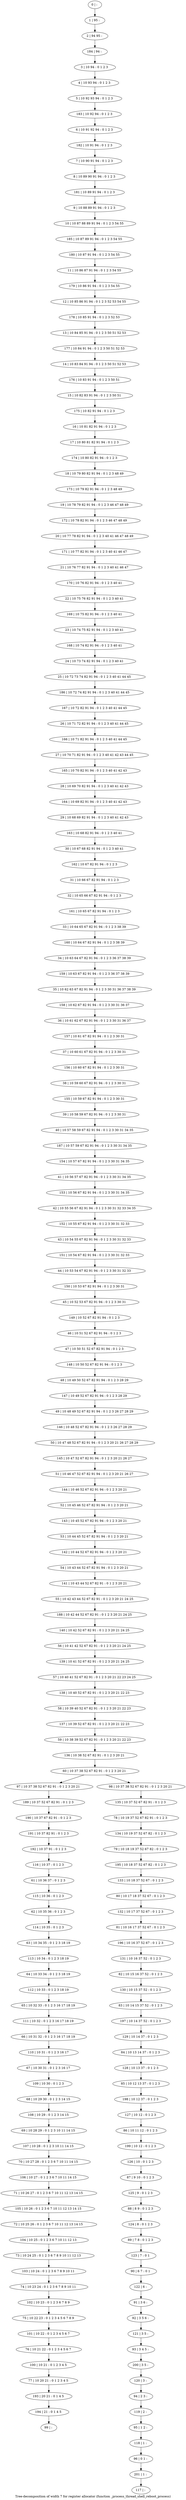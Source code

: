 digraph G {
graph [label="Tree-decomposition of width 7 for register allocator (function _process_thread_shell_reboot_process)"]
0[label="0 | : "];
1[label="1 | 95 : "];
2[label="2 | 94 95 : "];
3[label="3 | 10 94 : 0 1 2 3 "];
4[label="4 | 10 93 94 : 0 1 2 3 "];
5[label="5 | 10 92 93 94 : 0 1 2 3 "];
6[label="6 | 10 91 92 94 : 0 1 2 3 "];
7[label="7 | 10 90 91 94 : 0 1 2 3 "];
8[label="8 | 10 89 90 91 94 : 0 1 2 3 "];
9[label="9 | 10 88 89 91 94 : 0 1 2 3 "];
10[label="10 | 10 87 88 89 91 94 : 0 1 2 3 54 55 "];
11[label="11 | 10 86 87 91 94 : 0 1 2 3 54 55 "];
12[label="12 | 10 85 86 91 94 : 0 1 2 3 52 53 54 55 "];
13[label="13 | 10 84 85 91 94 : 0 1 2 3 50 51 52 53 "];
14[label="14 | 10 83 84 91 94 : 0 1 2 3 50 51 52 53 "];
15[label="15 | 10 82 83 91 94 : 0 1 2 3 50 51 "];
16[label="16 | 10 81 82 91 94 : 0 1 2 3 "];
17[label="17 | 10 80 81 82 91 94 : 0 1 2 3 "];
18[label="18 | 10 79 80 82 91 94 : 0 1 2 3 48 49 "];
19[label="19 | 10 78 79 82 91 94 : 0 1 2 3 46 47 48 49 "];
20[label="20 | 10 77 78 82 91 94 : 0 1 2 3 40 41 46 47 48 49 "];
21[label="21 | 10 76 77 82 91 94 : 0 1 2 3 40 41 46 47 "];
22[label="22 | 10 75 76 82 91 94 : 0 1 2 3 40 41 "];
23[label="23 | 10 74 75 82 91 94 : 0 1 2 3 40 41 "];
24[label="24 | 10 73 74 82 91 94 : 0 1 2 3 40 41 "];
25[label="25 | 10 72 73 74 82 91 94 : 0 1 2 3 40 41 44 45 "];
26[label="26 | 10 71 72 82 91 94 : 0 1 2 3 40 41 44 45 "];
27[label="27 | 10 70 71 82 91 94 : 0 1 2 3 40 41 42 43 44 45 "];
28[label="28 | 10 69 70 82 91 94 : 0 1 2 3 40 41 42 43 "];
29[label="29 | 10 68 69 82 91 94 : 0 1 2 3 40 41 42 43 "];
30[label="30 | 10 67 68 82 91 94 : 0 1 2 3 40 41 "];
31[label="31 | 10 66 67 82 91 94 : 0 1 2 3 "];
32[label="32 | 10 65 66 67 82 91 94 : 0 1 2 3 "];
33[label="33 | 10 64 65 67 82 91 94 : 0 1 2 3 38 39 "];
34[label="34 | 10 63 64 67 82 91 94 : 0 1 2 3 36 37 38 39 "];
35[label="35 | 10 62 63 67 82 91 94 : 0 1 2 3 30 31 36 37 38 39 "];
36[label="36 | 10 61 62 67 82 91 94 : 0 1 2 3 30 31 36 37 "];
37[label="37 | 10 60 61 67 82 91 94 : 0 1 2 3 30 31 "];
38[label="38 | 10 59 60 67 82 91 94 : 0 1 2 3 30 31 "];
39[label="39 | 10 58 59 67 82 91 94 : 0 1 2 3 30 31 "];
40[label="40 | 10 57 58 59 67 82 91 94 : 0 1 2 3 30 31 34 35 "];
41[label="41 | 10 56 57 67 82 91 94 : 0 1 2 3 30 31 34 35 "];
42[label="42 | 10 55 56 67 82 91 94 : 0 1 2 3 30 31 32 33 34 35 "];
43[label="43 | 10 54 55 67 82 91 94 : 0 1 2 3 30 31 32 33 "];
44[label="44 | 10 53 54 67 82 91 94 : 0 1 2 3 30 31 32 33 "];
45[label="45 | 10 52 53 67 82 91 94 : 0 1 2 3 30 31 "];
46[label="46 | 10 51 52 67 82 91 94 : 0 1 2 3 "];
47[label="47 | 10 50 51 52 67 82 91 94 : 0 1 2 3 "];
48[label="48 | 10 49 50 52 67 82 91 94 : 0 1 2 3 28 29 "];
49[label="49 | 10 48 49 52 67 82 91 94 : 0 1 2 3 26 27 28 29 "];
50[label="50 | 10 47 48 52 67 82 91 94 : 0 1 2 3 20 21 26 27 28 29 "];
51[label="51 | 10 46 47 52 67 82 91 94 : 0 1 2 3 20 21 26 27 "];
52[label="52 | 10 45 46 52 67 82 91 94 : 0 1 2 3 20 21 "];
53[label="53 | 10 44 45 52 67 82 91 94 : 0 1 2 3 20 21 "];
54[label="54 | 10 43 44 52 67 82 91 94 : 0 1 2 3 20 21 "];
55[label="55 | 10 42 43 44 52 67 82 91 : 0 1 2 3 20 21 24 25 "];
56[label="56 | 10 41 42 52 67 82 91 : 0 1 2 3 20 21 24 25 "];
57[label="57 | 10 40 41 52 67 82 91 : 0 1 2 3 20 21 22 23 24 25 "];
58[label="58 | 10 39 40 52 67 82 91 : 0 1 2 3 20 21 22 23 "];
59[label="59 | 10 38 39 52 67 82 91 : 0 1 2 3 20 21 22 23 "];
60[label="60 | 10 37 38 52 67 82 91 : 0 1 2 3 20 21 "];
61[label="61 | 10 36 37 : 0 1 2 3 "];
62[label="62 | 10 35 36 : 0 1 2 3 "];
63[label="63 | 10 34 35 : 0 1 2 3 18 19 "];
64[label="64 | 10 33 34 : 0 1 2 3 18 19 "];
65[label="65 | 10 32 33 : 0 1 2 3 16 17 18 19 "];
66[label="66 | 10 31 32 : 0 1 2 3 16 17 18 19 "];
67[label="67 | 10 30 31 : 0 1 2 3 16 17 "];
68[label="68 | 10 29 30 : 0 1 2 3 14 15 "];
69[label="69 | 10 28 29 : 0 1 2 3 10 11 14 15 "];
70[label="70 | 10 27 28 : 0 1 2 3 6 7 10 11 14 15 "];
71[label="71 | 10 26 27 : 0 1 2 3 6 7 10 11 12 13 14 15 "];
72[label="72 | 10 25 26 : 0 1 2 3 6 7 10 11 12 13 14 15 "];
73[label="73 | 10 24 25 : 0 1 2 3 6 7 8 9 10 11 12 13 "];
74[label="74 | 10 23 24 : 0 1 2 3 6 7 8 9 10 11 "];
75[label="75 | 10 22 23 : 0 1 2 3 4 5 6 7 8 9 "];
76[label="76 | 10 21 22 : 0 1 2 3 4 5 6 7 "];
77[label="77 | 10 20 21 : 0 1 2 3 4 5 "];
78[label="78 | 10 19 37 52 67 82 91 : 0 1 2 3 "];
79[label="79 | 10 18 19 37 52 67 82 : 0 1 2 3 "];
80[label="80 | 10 17 18 37 52 67 : 0 1 2 3 "];
81[label="81 | 10 16 17 37 52 67 : 0 1 2 3 "];
82[label="82 | 10 15 16 37 52 : 0 1 2 3 "];
83[label="83 | 10 14 15 37 52 : 0 1 2 3 "];
84[label="84 | 10 13 14 37 : 0 1 2 3 "];
85[label="85 | 10 12 13 37 : 0 1 2 3 "];
86[label="86 | 10 11 12 : 0 1 2 3 "];
87[label="87 | 9 10 : 0 1 2 3 "];
88[label="88 | 8 9 : 0 1 2 3 "];
89[label="89 | 7 8 : 0 1 2 3 "];
90[label="90 | 6 7 : 0 1 "];
91[label="91 | 3 6 : "];
92[label="92 | 3 5 6 : "];
93[label="93 | 3 4 5 : "];
94[label="94 | 2 3 : "];
95[label="95 | 1 2 : "];
96[label="96 | 0 1 : "];
97[label="97 | 10 37 38 52 67 82 91 : 0 1 2 3 20 21 "];
98[label="98 | 10 37 38 52 67 82 91 : 0 1 2 3 20 21 "];
99[label="99 | : "];
100[label="100 | 10 21 : 0 1 2 3 4 5 "];
101[label="101 | 10 22 : 0 1 2 3 4 5 6 7 "];
102[label="102 | 10 23 : 0 1 2 3 6 7 8 9 "];
103[label="103 | 10 24 : 0 1 2 3 6 7 8 9 10 11 "];
104[label="104 | 10 25 : 0 1 2 3 6 7 10 11 12 13 "];
105[label="105 | 10 26 : 0 1 2 3 6 7 10 11 12 13 14 15 "];
106[label="106 | 10 27 : 0 1 2 3 6 7 10 11 14 15 "];
107[label="107 | 10 28 : 0 1 2 3 10 11 14 15 "];
108[label="108 | 10 29 : 0 1 2 3 14 15 "];
109[label="109 | 10 30 : 0 1 2 3 "];
110[label="110 | 10 31 : 0 1 2 3 16 17 "];
111[label="111 | 10 32 : 0 1 2 3 16 17 18 19 "];
112[label="112 | 10 33 : 0 1 2 3 18 19 "];
113[label="113 | 10 34 : 0 1 2 3 18 19 "];
114[label="114 | 10 35 : 0 1 2 3 "];
115[label="115 | 10 36 : 0 1 2 3 "];
116[label="116 | 10 37 : 0 1 2 3 "];
117[label="117 | : "];
118[label="118 | 1 : "];
119[label="119 | 2 : "];
120[label="120 | 3 : "];
121[label="121 | 3 5 : "];
122[label="122 | 6 : "];
123[label="123 | 7 : 0 1 "];
124[label="124 | 8 : 0 1 2 3 "];
125[label="125 | 9 : 0 1 2 3 "];
126[label="126 | 10 : 0 1 2 3 "];
127[label="127 | 10 12 : 0 1 2 3 "];
128[label="128 | 10 13 37 : 0 1 2 3 "];
129[label="129 | 10 14 37 : 0 1 2 3 "];
130[label="130 | 10 15 37 52 : 0 1 2 3 "];
131[label="131 | 10 16 37 52 : 0 1 2 3 "];
132[label="132 | 10 17 37 52 67 : 0 1 2 3 "];
133[label="133 | 10 18 37 52 67 : 0 1 2 3 "];
134[label="134 | 10 19 37 52 67 82 : 0 1 2 3 "];
135[label="135 | 10 37 52 67 82 91 : 0 1 2 3 "];
136[label="136 | 10 38 52 67 82 91 : 0 1 2 3 20 21 "];
137[label="137 | 10 39 52 67 82 91 : 0 1 2 3 20 21 22 23 "];
138[label="138 | 10 40 52 67 82 91 : 0 1 2 3 20 21 22 23 "];
139[label="139 | 10 41 52 67 82 91 : 0 1 2 3 20 21 24 25 "];
140[label="140 | 10 42 52 67 82 91 : 0 1 2 3 20 21 24 25 "];
141[label="141 | 10 43 44 52 67 82 91 : 0 1 2 3 20 21 "];
142[label="142 | 10 44 52 67 82 91 94 : 0 1 2 3 20 21 "];
143[label="143 | 10 45 52 67 82 91 94 : 0 1 2 3 20 21 "];
144[label="144 | 10 46 52 67 82 91 94 : 0 1 2 3 20 21 "];
145[label="145 | 10 47 52 67 82 91 94 : 0 1 2 3 20 21 26 27 "];
146[label="146 | 10 48 52 67 82 91 94 : 0 1 2 3 26 27 28 29 "];
147[label="147 | 10 49 52 67 82 91 94 : 0 1 2 3 28 29 "];
148[label="148 | 10 50 52 67 82 91 94 : 0 1 2 3 "];
149[label="149 | 10 52 67 82 91 94 : 0 1 2 3 "];
150[label="150 | 10 53 67 82 91 94 : 0 1 2 3 30 31 "];
151[label="151 | 10 54 67 82 91 94 : 0 1 2 3 30 31 32 33 "];
152[label="152 | 10 55 67 82 91 94 : 0 1 2 3 30 31 32 33 "];
153[label="153 | 10 56 67 82 91 94 : 0 1 2 3 30 31 34 35 "];
154[label="154 | 10 57 67 82 91 94 : 0 1 2 3 30 31 34 35 "];
155[label="155 | 10 59 67 82 91 94 : 0 1 2 3 30 31 "];
156[label="156 | 10 60 67 82 91 94 : 0 1 2 3 30 31 "];
157[label="157 | 10 61 67 82 91 94 : 0 1 2 3 30 31 "];
158[label="158 | 10 62 67 82 91 94 : 0 1 2 3 30 31 36 37 "];
159[label="159 | 10 63 67 82 91 94 : 0 1 2 3 36 37 38 39 "];
160[label="160 | 10 64 67 82 91 94 : 0 1 2 3 38 39 "];
161[label="161 | 10 65 67 82 91 94 : 0 1 2 3 "];
162[label="162 | 10 67 82 91 94 : 0 1 2 3 "];
163[label="163 | 10 68 82 91 94 : 0 1 2 3 40 41 "];
164[label="164 | 10 69 82 91 94 : 0 1 2 3 40 41 42 43 "];
165[label="165 | 10 70 82 91 94 : 0 1 2 3 40 41 42 43 "];
166[label="166 | 10 71 82 91 94 : 0 1 2 3 40 41 44 45 "];
167[label="167 | 10 72 82 91 94 : 0 1 2 3 40 41 44 45 "];
168[label="168 | 10 74 82 91 94 : 0 1 2 3 40 41 "];
169[label="169 | 10 75 82 91 94 : 0 1 2 3 40 41 "];
170[label="170 | 10 76 82 91 94 : 0 1 2 3 40 41 "];
171[label="171 | 10 77 82 91 94 : 0 1 2 3 40 41 46 47 "];
172[label="172 | 10 78 82 91 94 : 0 1 2 3 46 47 48 49 "];
173[label="173 | 10 79 82 91 94 : 0 1 2 3 48 49 "];
174[label="174 | 10 80 82 91 94 : 0 1 2 3 "];
175[label="175 | 10 82 91 94 : 0 1 2 3 "];
176[label="176 | 10 83 91 94 : 0 1 2 3 50 51 "];
177[label="177 | 10 84 91 94 : 0 1 2 3 50 51 52 53 "];
178[label="178 | 10 85 91 94 : 0 1 2 3 52 53 "];
179[label="179 | 10 86 91 94 : 0 1 2 3 54 55 "];
180[label="180 | 10 87 91 94 : 0 1 2 3 54 55 "];
181[label="181 | 10 89 91 94 : 0 1 2 3 "];
182[label="182 | 10 91 94 : 0 1 2 3 "];
183[label="183 | 10 92 94 : 0 1 2 3 "];
184[label="184 | 94 : "];
185[label="185 | 10 87 89 91 94 : 0 1 2 3 54 55 "];
186[label="186 | 10 72 74 82 91 94 : 0 1 2 3 40 41 44 45 "];
187[label="187 | 10 57 59 67 82 91 94 : 0 1 2 3 30 31 34 35 "];
188[label="188 | 10 42 44 52 67 82 91 : 0 1 2 3 20 21 24 25 "];
189[label="189 | 10 37 52 67 82 91 : 0 1 2 3 "];
190[label="190 | 10 37 67 82 91 : 0 1 2 3 "];
191[label="191 | 10 37 82 91 : 0 1 2 3 "];
192[label="192 | 10 37 91 : 0 1 2 3 "];
193[label="193 | 20 21 : 0 1 4 5 "];
194[label="194 | 21 : 0 1 4 5 "];
195[label="195 | 10 18 37 52 67 82 : 0 1 2 3 "];
196[label="196 | 10 16 37 52 67 : 0 1 2 3 "];
197[label="197 | 10 14 37 52 : 0 1 2 3 "];
198[label="198 | 10 12 37 : 0 1 2 3 "];
199[label="199 | 10 12 : 0 1 2 3 "];
200[label="200 | 3 5 : "];
201[label="201 | 1 : "];
0->1 ;
1->2 ;
3->4 ;
4->5 ;
7->8 ;
9->10 ;
16->17 ;
24->25 ;
31->32 ;
39->40 ;
46->47 ;
91->92 ;
60->97 ;
60->98 ;
100->77 ;
76->100 ;
101->76 ;
75->101 ;
102->75 ;
74->102 ;
103->74 ;
73->103 ;
104->73 ;
72->104 ;
105->72 ;
71->105 ;
106->71 ;
70->106 ;
107->70 ;
69->107 ;
108->69 ;
68->108 ;
109->68 ;
67->109 ;
110->67 ;
66->110 ;
111->66 ;
65->111 ;
112->65 ;
64->112 ;
113->64 ;
63->113 ;
114->63 ;
62->114 ;
115->62 ;
61->115 ;
116->61 ;
118->96 ;
95->118 ;
119->95 ;
94->119 ;
120->94 ;
121->93 ;
92->121 ;
122->91 ;
90->122 ;
123->90 ;
89->123 ;
124->89 ;
88->124 ;
125->88 ;
87->125 ;
126->87 ;
127->86 ;
128->85 ;
84->128 ;
129->84 ;
130->83 ;
82->130 ;
131->82 ;
132->81 ;
80->132 ;
133->80 ;
134->79 ;
78->134 ;
135->78 ;
98->135 ;
136->60 ;
59->136 ;
137->59 ;
58->137 ;
138->58 ;
57->138 ;
139->57 ;
56->139 ;
140->56 ;
141->55 ;
54->141 ;
142->54 ;
53->142 ;
143->53 ;
52->143 ;
144->52 ;
51->144 ;
145->51 ;
50->145 ;
146->50 ;
49->146 ;
147->49 ;
48->147 ;
148->48 ;
47->148 ;
149->46 ;
45->149 ;
150->45 ;
44->150 ;
151->44 ;
43->151 ;
152->43 ;
42->152 ;
153->42 ;
41->153 ;
154->41 ;
155->39 ;
38->155 ;
156->38 ;
37->156 ;
157->37 ;
36->157 ;
158->36 ;
35->158 ;
159->35 ;
34->159 ;
160->34 ;
33->160 ;
161->33 ;
32->161 ;
162->31 ;
30->162 ;
163->30 ;
29->163 ;
164->29 ;
28->164 ;
165->28 ;
27->165 ;
166->27 ;
26->166 ;
167->26 ;
168->24 ;
23->168 ;
169->23 ;
22->169 ;
170->22 ;
21->170 ;
171->21 ;
20->171 ;
172->20 ;
19->172 ;
173->19 ;
18->173 ;
174->18 ;
17->174 ;
175->16 ;
15->175 ;
176->15 ;
14->176 ;
177->14 ;
13->177 ;
178->13 ;
12->178 ;
179->12 ;
11->179 ;
180->11 ;
181->9 ;
8->181 ;
182->7 ;
6->182 ;
183->6 ;
5->183 ;
184->3 ;
2->184 ;
185->180 ;
10->185 ;
186->167 ;
25->186 ;
187->154 ;
40->187 ;
188->140 ;
55->188 ;
97->189 ;
189->190 ;
190->191 ;
192->116 ;
191->192 ;
77->193 ;
194->99 ;
193->194 ;
195->133 ;
79->195 ;
196->131 ;
81->196 ;
197->129 ;
83->197 ;
198->127 ;
85->198 ;
199->126 ;
86->199 ;
200->120 ;
93->200 ;
201->117 ;
96->201 ;
}
